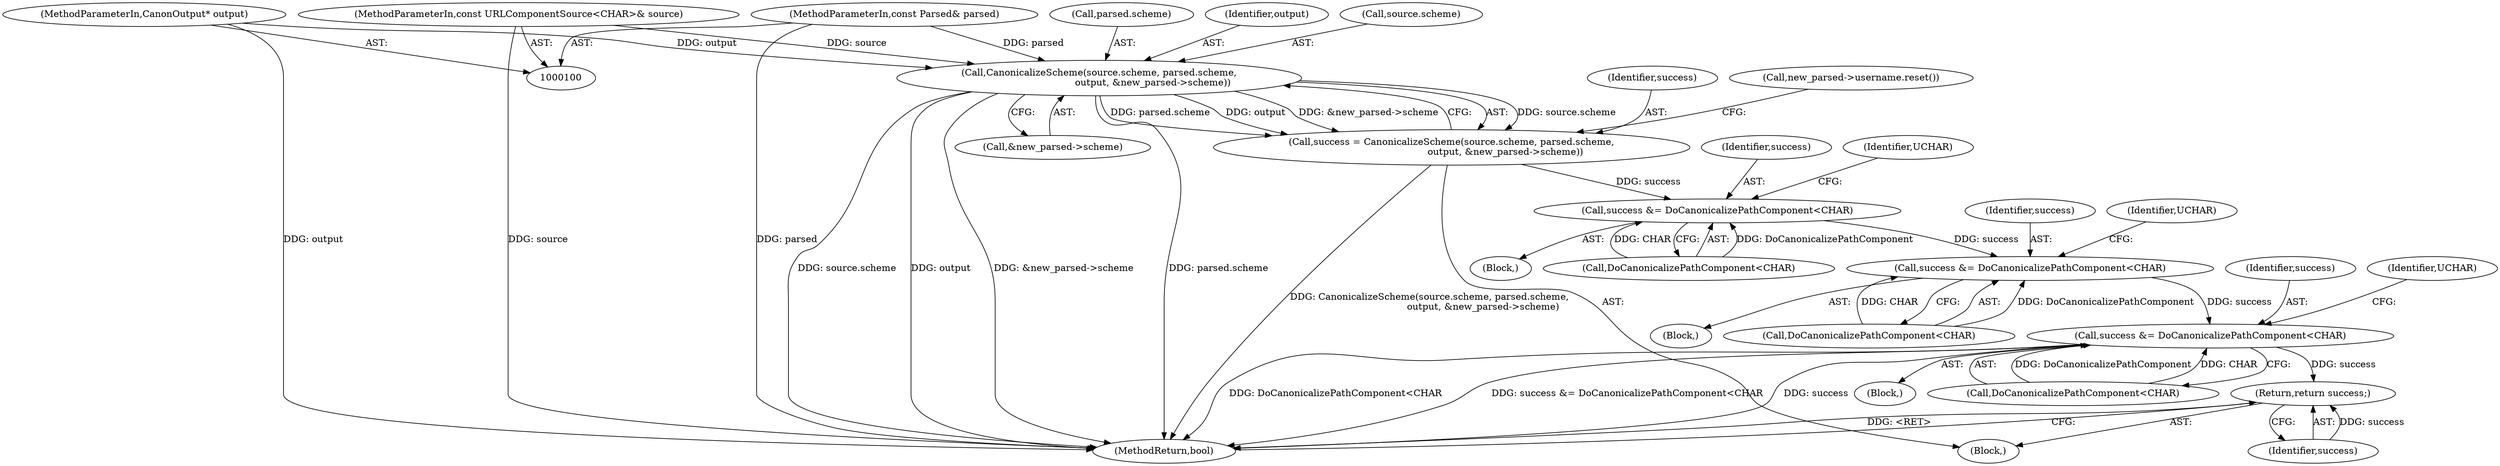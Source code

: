 digraph "1_Chrome_19b1e5e4e1914b5b7464062ec300b817d2bac53d_0@pointer" {
"1000109" [label="(Call,CanonicalizeScheme(source.scheme, parsed.scheme,\n                                    output, &new_parsed->scheme))"];
"1000101" [label="(MethodParameterIn,const URLComponentSource<CHAR>& source)"];
"1000102" [label="(MethodParameterIn,const Parsed& parsed)"];
"1000103" [label="(MethodParameterIn,CanonOutput* output)"];
"1000107" [label="(Call,success = CanonicalizeScheme(source.scheme, parsed.scheme,\n                                    output, &new_parsed->scheme))"];
"1000126" [label="(Call,success &= DoCanonicalizePathComponent<CHAR)"];
"1000150" [label="(Call,success &= DoCanonicalizePathComponent<CHAR)"];
"1000174" [label="(Call,success &= DoCanonicalizePathComponent<CHAR)"];
"1000197" [label="(Return,return success;)"];
"1000197" [label="(Return,return success;)"];
"1000125" [label="(Block,)"];
"1000149" [label="(Block,)"];
"1000180" [label="(Identifier,UCHAR)"];
"1000173" [label="(Block,)"];
"1000156" [label="(Identifier,UCHAR)"];
"1000176" [label="(Call,DoCanonicalizePathComponent<CHAR)"];
"1000198" [label="(Identifier,success)"];
"1000127" [label="(Identifier,success)"];
"1000150" [label="(Call,success &= DoCanonicalizePathComponent<CHAR)"];
"1000152" [label="(Call,DoCanonicalizePathComponent<CHAR)"];
"1000151" [label="(Identifier,success)"];
"1000103" [label="(MethodParameterIn,CanonOutput* output)"];
"1000110" [label="(Call,source.scheme)"];
"1000109" [label="(Call,CanonicalizeScheme(source.scheme, parsed.scheme,\n                                    output, &new_parsed->scheme))"];
"1000126" [label="(Call,success &= DoCanonicalizePathComponent<CHAR)"];
"1000199" [label="(MethodReturn,bool)"];
"1000113" [label="(Call,parsed.scheme)"];
"1000117" [label="(Call,&new_parsed->scheme)"];
"1000107" [label="(Call,success = CanonicalizeScheme(source.scheme, parsed.scheme,\n                                    output, &new_parsed->scheme))"];
"1000108" [label="(Identifier,success)"];
"1000121" [label="(Call,new_parsed->username.reset())"];
"1000132" [label="(Identifier,UCHAR)"];
"1000116" [label="(Identifier,output)"];
"1000102" [label="(MethodParameterIn,const Parsed& parsed)"];
"1000128" [label="(Call,DoCanonicalizePathComponent<CHAR)"];
"1000101" [label="(MethodParameterIn,const URLComponentSource<CHAR>& source)"];
"1000175" [label="(Identifier,success)"];
"1000105" [label="(Block,)"];
"1000174" [label="(Call,success &= DoCanonicalizePathComponent<CHAR)"];
"1000109" -> "1000107"  [label="AST: "];
"1000109" -> "1000117"  [label="CFG: "];
"1000110" -> "1000109"  [label="AST: "];
"1000113" -> "1000109"  [label="AST: "];
"1000116" -> "1000109"  [label="AST: "];
"1000117" -> "1000109"  [label="AST: "];
"1000107" -> "1000109"  [label="CFG: "];
"1000109" -> "1000199"  [label="DDG: output"];
"1000109" -> "1000199"  [label="DDG: &new_parsed->scheme"];
"1000109" -> "1000199"  [label="DDG: parsed.scheme"];
"1000109" -> "1000199"  [label="DDG: source.scheme"];
"1000109" -> "1000107"  [label="DDG: source.scheme"];
"1000109" -> "1000107"  [label="DDG: parsed.scheme"];
"1000109" -> "1000107"  [label="DDG: output"];
"1000109" -> "1000107"  [label="DDG: &new_parsed->scheme"];
"1000101" -> "1000109"  [label="DDG: source"];
"1000102" -> "1000109"  [label="DDG: parsed"];
"1000103" -> "1000109"  [label="DDG: output"];
"1000101" -> "1000100"  [label="AST: "];
"1000101" -> "1000199"  [label="DDG: source"];
"1000102" -> "1000100"  [label="AST: "];
"1000102" -> "1000199"  [label="DDG: parsed"];
"1000103" -> "1000100"  [label="AST: "];
"1000103" -> "1000199"  [label="DDG: output"];
"1000107" -> "1000105"  [label="AST: "];
"1000108" -> "1000107"  [label="AST: "];
"1000121" -> "1000107"  [label="CFG: "];
"1000107" -> "1000199"  [label="DDG: CanonicalizeScheme(source.scheme, parsed.scheme,\n                                    output, &new_parsed->scheme)"];
"1000107" -> "1000126"  [label="DDG: success"];
"1000126" -> "1000125"  [label="AST: "];
"1000126" -> "1000128"  [label="CFG: "];
"1000127" -> "1000126"  [label="AST: "];
"1000128" -> "1000126"  [label="AST: "];
"1000132" -> "1000126"  [label="CFG: "];
"1000128" -> "1000126"  [label="DDG: DoCanonicalizePathComponent"];
"1000128" -> "1000126"  [label="DDG: CHAR"];
"1000126" -> "1000150"  [label="DDG: success"];
"1000150" -> "1000149"  [label="AST: "];
"1000150" -> "1000152"  [label="CFG: "];
"1000151" -> "1000150"  [label="AST: "];
"1000152" -> "1000150"  [label="AST: "];
"1000156" -> "1000150"  [label="CFG: "];
"1000152" -> "1000150"  [label="DDG: DoCanonicalizePathComponent"];
"1000152" -> "1000150"  [label="DDG: CHAR"];
"1000150" -> "1000174"  [label="DDG: success"];
"1000174" -> "1000173"  [label="AST: "];
"1000174" -> "1000176"  [label="CFG: "];
"1000175" -> "1000174"  [label="AST: "];
"1000176" -> "1000174"  [label="AST: "];
"1000180" -> "1000174"  [label="CFG: "];
"1000174" -> "1000199"  [label="DDG: DoCanonicalizePathComponent<CHAR"];
"1000174" -> "1000199"  [label="DDG: success &= DoCanonicalizePathComponent<CHAR"];
"1000174" -> "1000199"  [label="DDG: success"];
"1000176" -> "1000174"  [label="DDG: DoCanonicalizePathComponent"];
"1000176" -> "1000174"  [label="DDG: CHAR"];
"1000174" -> "1000197"  [label="DDG: success"];
"1000197" -> "1000105"  [label="AST: "];
"1000197" -> "1000198"  [label="CFG: "];
"1000198" -> "1000197"  [label="AST: "];
"1000199" -> "1000197"  [label="CFG: "];
"1000197" -> "1000199"  [label="DDG: <RET>"];
"1000198" -> "1000197"  [label="DDG: success"];
}
